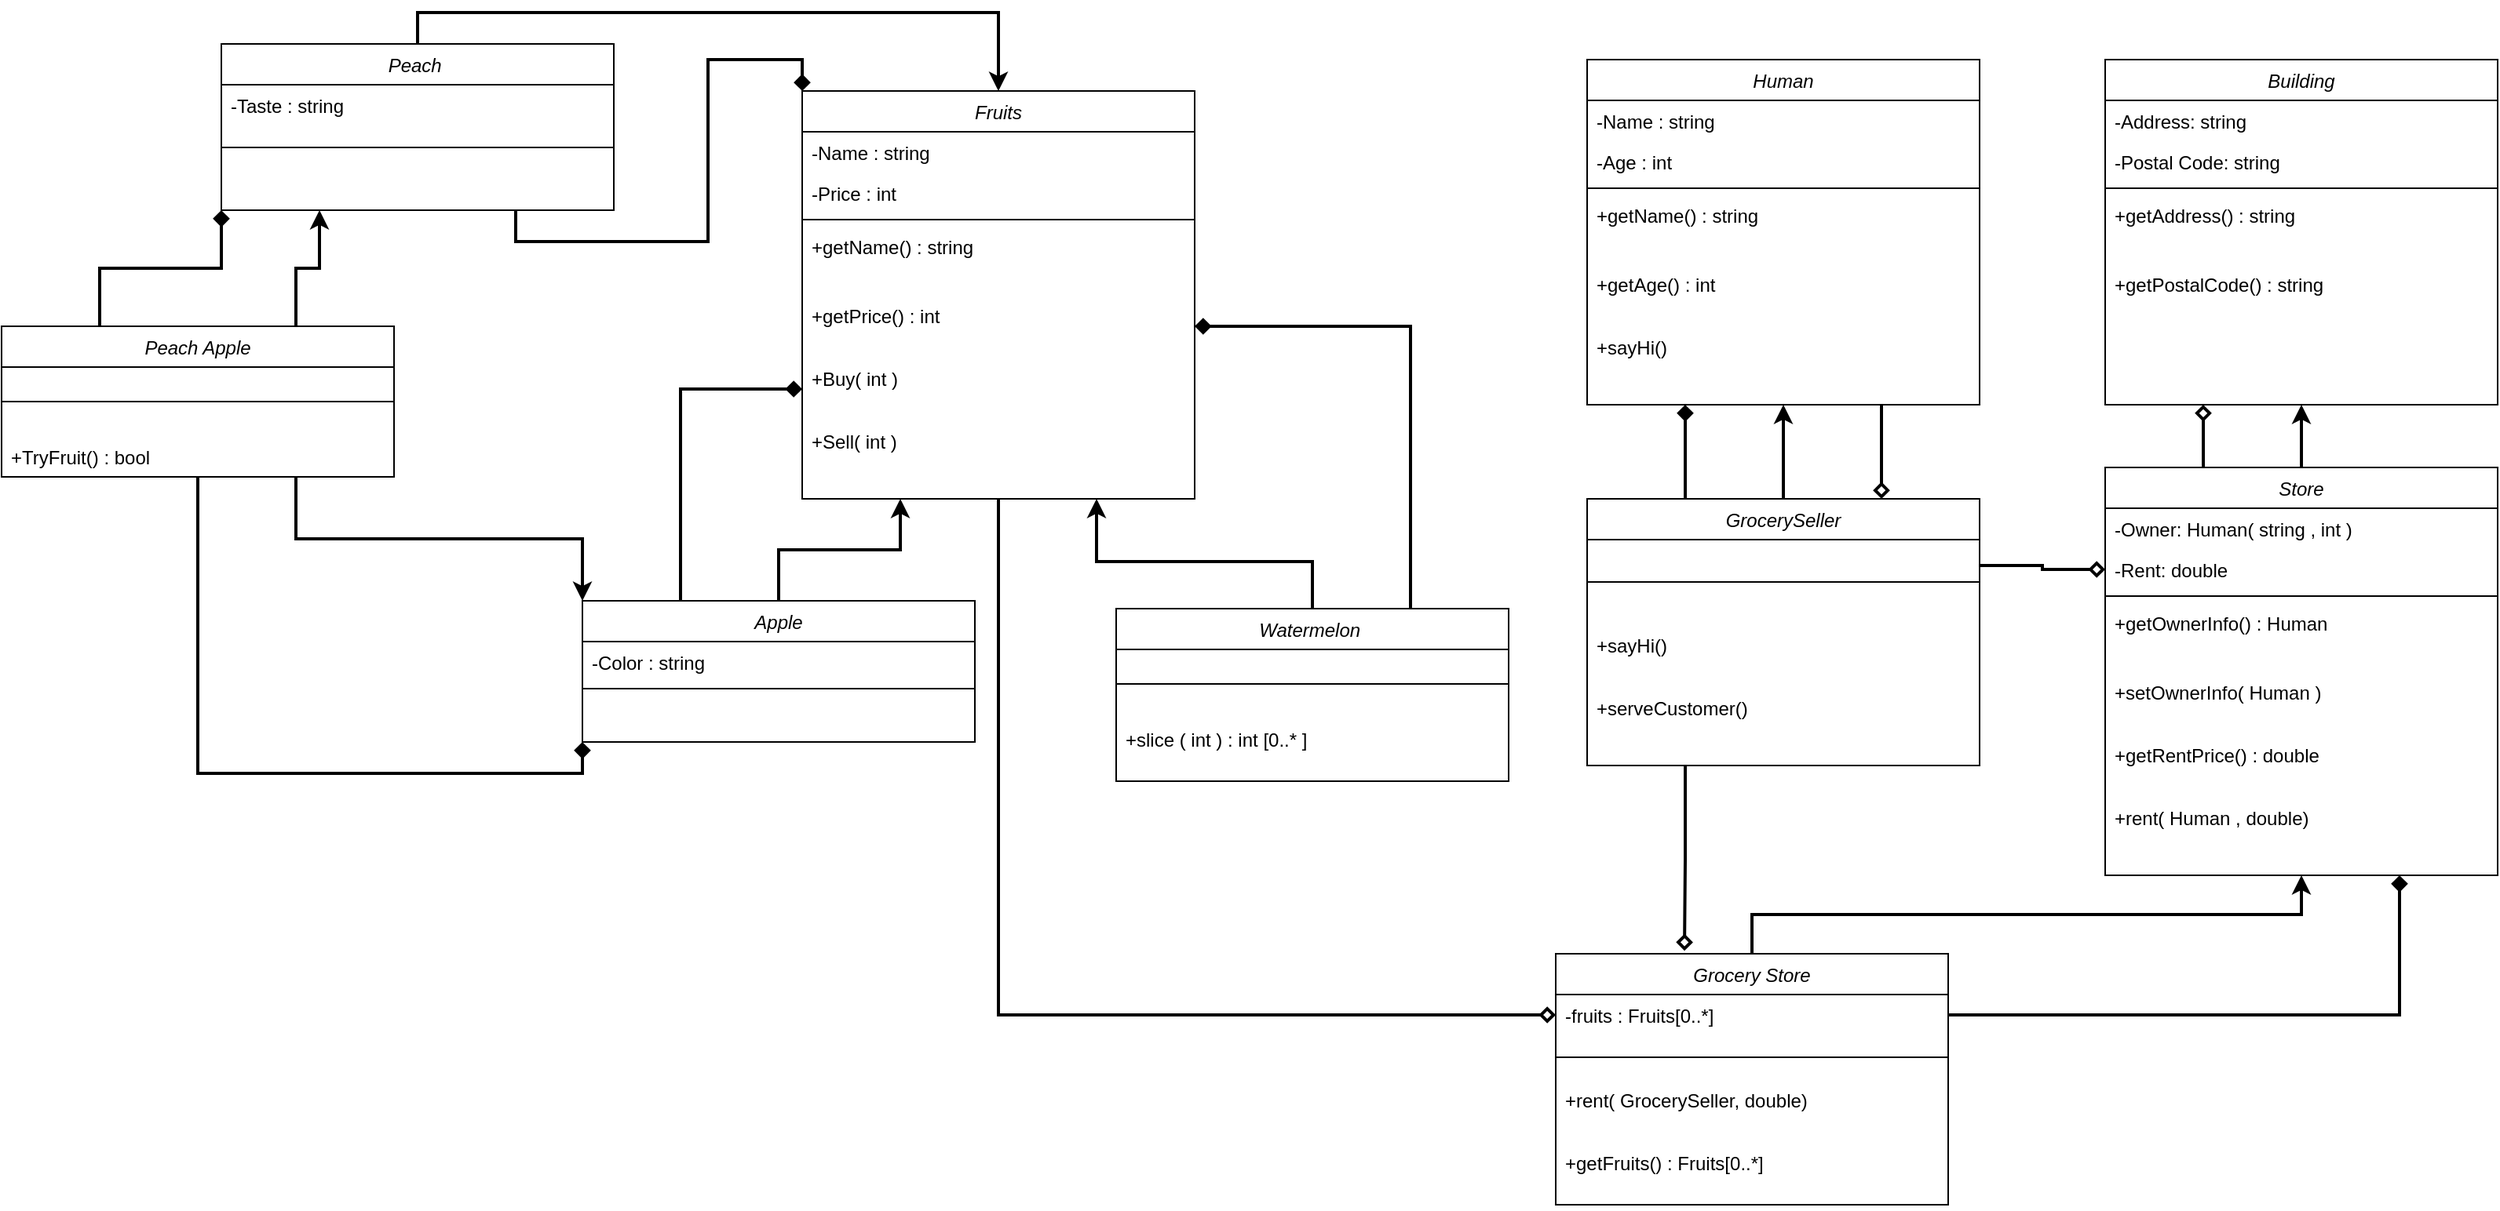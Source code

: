 <mxfile version="23.1.5" type="device">
  <diagram id="C5RBs43oDa-KdzZeNtuy" name="Page-1">
    <mxGraphModel dx="954" dy="599" grid="1" gridSize="10" guides="1" tooltips="1" connect="1" arrows="1" fold="1" page="1" pageScale="1" pageWidth="2339" pageHeight="3300" math="0" shadow="0">
      <root>
        <mxCell id="WIyWlLk6GJQsqaUBKTNV-0" />
        <mxCell id="WIyWlLk6GJQsqaUBKTNV-1" parent="WIyWlLk6GJQsqaUBKTNV-0" />
        <mxCell id="sz4eHhRoSz1ulq9hE-wR-15" style="edgeStyle=orthogonalEdgeStyle;rounded=0;orthogonalLoop=1;jettySize=auto;html=1;exitX=0.5;exitY=1;exitDx=0;exitDy=0;entryX=0;entryY=0.5;entryDx=0;entryDy=0;endArrow=diamond;endFill=0;strokeWidth=2;" parent="WIyWlLk6GJQsqaUBKTNV-1" source="zkfFHV4jXpPFQw0GAbJ--0" target="WZvWxVEE00VcEo7S5XYT-34" edge="1">
          <mxGeometry relative="1" as="geometry" />
        </mxCell>
        <mxCell id="zkfFHV4jXpPFQw0GAbJ--0" value="Fruits" style="swimlane;fontStyle=2;align=center;verticalAlign=top;childLayout=stackLayout;horizontal=1;startSize=26;horizontalStack=0;resizeParent=1;resizeLast=0;collapsible=1;marginBottom=0;rounded=0;shadow=0;strokeWidth=1;" parent="WIyWlLk6GJQsqaUBKTNV-1" vertex="1">
          <mxGeometry x="700" y="300" width="250" height="260" as="geometry">
            <mxRectangle x="230" y="140" width="160" height="26" as="alternateBounds" />
          </mxGeometry>
        </mxCell>
        <mxCell id="zkfFHV4jXpPFQw0GAbJ--1" value="-Name : string" style="text;align=left;verticalAlign=top;spacingLeft=4;spacingRight=4;overflow=hidden;rotatable=0;points=[[0,0.5],[1,0.5]];portConstraint=eastwest;" parent="zkfFHV4jXpPFQw0GAbJ--0" vertex="1">
          <mxGeometry y="26" width="250" height="26" as="geometry" />
        </mxCell>
        <mxCell id="zkfFHV4jXpPFQw0GAbJ--2" value="-Price : int" style="text;align=left;verticalAlign=top;spacingLeft=4;spacingRight=4;overflow=hidden;rotatable=0;points=[[0,0.5],[1,0.5]];portConstraint=eastwest;rounded=0;shadow=0;html=0;" parent="zkfFHV4jXpPFQw0GAbJ--0" vertex="1">
          <mxGeometry y="52" width="250" height="26" as="geometry" />
        </mxCell>
        <mxCell id="zkfFHV4jXpPFQw0GAbJ--4" value="" style="line;html=1;strokeWidth=1;align=left;verticalAlign=middle;spacingTop=-1;spacingLeft=3;spacingRight=3;rotatable=0;labelPosition=right;points=[];portConstraint=eastwest;" parent="zkfFHV4jXpPFQw0GAbJ--0" vertex="1">
          <mxGeometry y="78" width="250" height="8" as="geometry" />
        </mxCell>
        <mxCell id="zkfFHV4jXpPFQw0GAbJ--5" value="+getName() : string&#xa;" style="text;align=left;verticalAlign=top;spacingLeft=4;spacingRight=4;overflow=hidden;rotatable=0;points=[[0,0.5],[1,0.5]];portConstraint=eastwest;shadow=0;" parent="zkfFHV4jXpPFQw0GAbJ--0" vertex="1">
          <mxGeometry y="86" width="250" height="44" as="geometry" />
        </mxCell>
        <mxCell id="sJEs1xgXZ55JuCveDCq6-0" value="+getPrice() : int " style="text;align=left;verticalAlign=top;spacingLeft=4;spacingRight=4;overflow=hidden;rotatable=0;points=[[0,0.5],[1,0.5]];portConstraint=eastwest;shadow=0;" parent="zkfFHV4jXpPFQw0GAbJ--0" vertex="1">
          <mxGeometry y="130" width="250" height="40" as="geometry" />
        </mxCell>
        <mxCell id="sJEs1xgXZ55JuCveDCq6-1" value="+Buy( int )" style="text;align=left;verticalAlign=top;spacingLeft=4;spacingRight=4;overflow=hidden;rotatable=0;points=[[0,0.5],[1,0.5]];portConstraint=eastwest;shadow=0;" parent="zkfFHV4jXpPFQw0GAbJ--0" vertex="1">
          <mxGeometry y="170" width="250" height="40" as="geometry" />
        </mxCell>
        <mxCell id="sJEs1xgXZ55JuCveDCq6-2" value="+Sell( int )" style="text;align=left;verticalAlign=top;spacingLeft=4;spacingRight=4;overflow=hidden;rotatable=0;points=[[0,0.5],[1,0.5]];portConstraint=eastwest;shadow=0;" parent="zkfFHV4jXpPFQw0GAbJ--0" vertex="1">
          <mxGeometry y="210" width="250" height="40" as="geometry" />
        </mxCell>
        <mxCell id="sJEs1xgXZ55JuCveDCq6-25" style="edgeStyle=orthogonalEdgeStyle;rounded=0;orthogonalLoop=1;jettySize=auto;html=1;exitX=0.5;exitY=0;exitDx=0;exitDy=0;entryX=0.25;entryY=1;entryDx=0;entryDy=0;strokeWidth=2;" parent="WIyWlLk6GJQsqaUBKTNV-1" source="sJEs1xgXZ55JuCveDCq6-13" target="zkfFHV4jXpPFQw0GAbJ--0" edge="1">
          <mxGeometry relative="1" as="geometry" />
        </mxCell>
        <mxCell id="sz4eHhRoSz1ulq9hE-wR-9" style="edgeStyle=orthogonalEdgeStyle;rounded=0;orthogonalLoop=1;jettySize=auto;html=1;exitX=0.25;exitY=0;exitDx=0;exitDy=0;entryX=0;entryY=0.5;entryDx=0;entryDy=0;endArrow=diamond;endFill=1;strokeWidth=2;" parent="WIyWlLk6GJQsqaUBKTNV-1" source="sJEs1xgXZ55JuCveDCq6-13" target="sJEs1xgXZ55JuCveDCq6-1" edge="1">
          <mxGeometry relative="1" as="geometry" />
        </mxCell>
        <mxCell id="sJEs1xgXZ55JuCveDCq6-13" value="Apple" style="swimlane;fontStyle=2;align=center;verticalAlign=top;childLayout=stackLayout;horizontal=1;startSize=26;horizontalStack=0;resizeParent=1;resizeLast=0;collapsible=1;marginBottom=0;rounded=0;shadow=0;strokeWidth=1;" parent="WIyWlLk6GJQsqaUBKTNV-1" vertex="1">
          <mxGeometry x="560" y="625" width="250" height="90" as="geometry">
            <mxRectangle x="230" y="140" width="160" height="26" as="alternateBounds" />
          </mxGeometry>
        </mxCell>
        <mxCell id="sJEs1xgXZ55JuCveDCq6-14" value="-Color : string" style="text;align=left;verticalAlign=top;spacingLeft=4;spacingRight=4;overflow=hidden;rotatable=0;points=[[0,0.5],[1,0.5]];portConstraint=eastwest;" parent="sJEs1xgXZ55JuCveDCq6-13" vertex="1">
          <mxGeometry y="26" width="250" height="26" as="geometry" />
        </mxCell>
        <mxCell id="sJEs1xgXZ55JuCveDCq6-16" value="" style="line;html=1;strokeWidth=1;align=left;verticalAlign=middle;spacingTop=-1;spacingLeft=3;spacingRight=3;rotatable=0;labelPosition=right;points=[];portConstraint=eastwest;" parent="sJEs1xgXZ55JuCveDCq6-13" vertex="1">
          <mxGeometry y="52" width="250" height="8" as="geometry" />
        </mxCell>
        <mxCell id="sJEs1xgXZ55JuCveDCq6-24" style="edgeStyle=orthogonalEdgeStyle;rounded=0;orthogonalLoop=1;jettySize=auto;html=1;exitX=0.5;exitY=0;exitDx=0;exitDy=0;entryX=0.75;entryY=1;entryDx=0;entryDy=0;strokeWidth=2;" parent="WIyWlLk6GJQsqaUBKTNV-1" source="sJEs1xgXZ55JuCveDCq6-21" target="zkfFHV4jXpPFQw0GAbJ--0" edge="1">
          <mxGeometry relative="1" as="geometry">
            <mxPoint x="1000" y="560" as="targetPoint" />
            <Array as="points">
              <mxPoint x="1025" y="600" />
              <mxPoint x="888" y="600" />
            </Array>
          </mxGeometry>
        </mxCell>
        <mxCell id="sz4eHhRoSz1ulq9hE-wR-8" style="edgeStyle=orthogonalEdgeStyle;rounded=0;orthogonalLoop=1;jettySize=auto;html=1;exitX=0.75;exitY=0;exitDx=0;exitDy=0;entryX=1;entryY=0.5;entryDx=0;entryDy=0;endArrow=diamond;endFill=1;strokeWidth=2;" parent="WIyWlLk6GJQsqaUBKTNV-1" source="sJEs1xgXZ55JuCveDCq6-21" target="sJEs1xgXZ55JuCveDCq6-0" edge="1">
          <mxGeometry relative="1" as="geometry" />
        </mxCell>
        <mxCell id="sJEs1xgXZ55JuCveDCq6-21" value="Watermelon " style="swimlane;fontStyle=2;align=center;verticalAlign=top;childLayout=stackLayout;horizontal=1;startSize=26;horizontalStack=0;resizeParent=1;resizeLast=0;collapsible=1;marginBottom=0;rounded=0;shadow=0;strokeWidth=1;" parent="WIyWlLk6GJQsqaUBKTNV-1" vertex="1">
          <mxGeometry x="900" y="630" width="250" height="110" as="geometry">
            <mxRectangle x="230" y="140" width="160" height="26" as="alternateBounds" />
          </mxGeometry>
        </mxCell>
        <mxCell id="sJEs1xgXZ55JuCveDCq6-23" value="" style="line;html=1;strokeWidth=1;align=left;verticalAlign=middle;spacingTop=-1;spacingLeft=3;spacingRight=3;rotatable=0;labelPosition=right;points=[];portConstraint=eastwest;" parent="sJEs1xgXZ55JuCveDCq6-21" vertex="1">
          <mxGeometry y="26" width="250" height="44" as="geometry" />
        </mxCell>
        <mxCell id="sJEs1xgXZ55JuCveDCq6-27" value="+slice ( int ) : int [0..* ]&#xa;" style="text;align=left;verticalAlign=top;spacingLeft=4;spacingRight=4;overflow=hidden;rotatable=0;points=[[0,0.5],[1,0.5]];portConstraint=eastwest;shadow=0;" parent="sJEs1xgXZ55JuCveDCq6-21" vertex="1">
          <mxGeometry y="70" width="250" height="30" as="geometry" />
        </mxCell>
        <mxCell id="sz4eHhRoSz1ulq9hE-wR-10" style="edgeStyle=orthogonalEdgeStyle;rounded=0;orthogonalLoop=1;jettySize=auto;html=1;exitX=0.75;exitY=1;exitDx=0;exitDy=0;entryX=0.75;entryY=0;entryDx=0;entryDy=0;endArrow=diamond;endFill=0;strokeWidth=2;" parent="WIyWlLk6GJQsqaUBKTNV-1" source="WZvWxVEE00VcEo7S5XYT-0" target="WZvWxVEE00VcEo7S5XYT-8" edge="1">
          <mxGeometry relative="1" as="geometry" />
        </mxCell>
        <mxCell id="WZvWxVEE00VcEo7S5XYT-0" value="Human" style="swimlane;fontStyle=2;align=center;verticalAlign=top;childLayout=stackLayout;horizontal=1;startSize=26;horizontalStack=0;resizeParent=1;resizeLast=0;collapsible=1;marginBottom=0;rounded=0;shadow=0;strokeWidth=1;" parent="WIyWlLk6GJQsqaUBKTNV-1" vertex="1">
          <mxGeometry x="1200" y="280" width="250" height="220" as="geometry">
            <mxRectangle x="230" y="140" width="160" height="26" as="alternateBounds" />
          </mxGeometry>
        </mxCell>
        <mxCell id="WZvWxVEE00VcEo7S5XYT-1" value="-Name : string" style="text;align=left;verticalAlign=top;spacingLeft=4;spacingRight=4;overflow=hidden;rotatable=0;points=[[0,0.5],[1,0.5]];portConstraint=eastwest;" parent="WZvWxVEE00VcEo7S5XYT-0" vertex="1">
          <mxGeometry y="26" width="250" height="26" as="geometry" />
        </mxCell>
        <mxCell id="WZvWxVEE00VcEo7S5XYT-2" value="-Age : int" style="text;align=left;verticalAlign=top;spacingLeft=4;spacingRight=4;overflow=hidden;rotatable=0;points=[[0,0.5],[1,0.5]];portConstraint=eastwest;rounded=0;shadow=0;html=0;" parent="WZvWxVEE00VcEo7S5XYT-0" vertex="1">
          <mxGeometry y="52" width="250" height="26" as="geometry" />
        </mxCell>
        <mxCell id="WZvWxVEE00VcEo7S5XYT-3" value="" style="line;html=1;strokeWidth=1;align=left;verticalAlign=middle;spacingTop=-1;spacingLeft=3;spacingRight=3;rotatable=0;labelPosition=right;points=[];portConstraint=eastwest;" parent="WZvWxVEE00VcEo7S5XYT-0" vertex="1">
          <mxGeometry y="78" width="250" height="8" as="geometry" />
        </mxCell>
        <mxCell id="WZvWxVEE00VcEo7S5XYT-4" value="+getName() : string&#xa;" style="text;align=left;verticalAlign=top;spacingLeft=4;spacingRight=4;overflow=hidden;rotatable=0;points=[[0,0.5],[1,0.5]];portConstraint=eastwest;shadow=0;" parent="WZvWxVEE00VcEo7S5XYT-0" vertex="1">
          <mxGeometry y="86" width="250" height="44" as="geometry" />
        </mxCell>
        <mxCell id="WZvWxVEE00VcEo7S5XYT-5" value="+getAge() : int " style="text;align=left;verticalAlign=top;spacingLeft=4;spacingRight=4;overflow=hidden;rotatable=0;points=[[0,0.5],[1,0.5]];portConstraint=eastwest;shadow=0;" parent="WZvWxVEE00VcEo7S5XYT-0" vertex="1">
          <mxGeometry y="130" width="250" height="40" as="geometry" />
        </mxCell>
        <mxCell id="WZvWxVEE00VcEo7S5XYT-17" value="+sayHi() " style="text;align=left;verticalAlign=top;spacingLeft=4;spacingRight=4;overflow=hidden;rotatable=0;points=[[0,0.5],[1,0.5]];portConstraint=eastwest;shadow=0;" parent="WZvWxVEE00VcEo7S5XYT-0" vertex="1">
          <mxGeometry y="170" width="250" height="40" as="geometry" />
        </mxCell>
        <mxCell id="WZvWxVEE00VcEo7S5XYT-16" style="edgeStyle=orthogonalEdgeStyle;rounded=0;orthogonalLoop=1;jettySize=auto;html=1;exitX=0.5;exitY=0;exitDx=0;exitDy=0;entryX=0.5;entryY=1;entryDx=0;entryDy=0;strokeWidth=2;" parent="WIyWlLk6GJQsqaUBKTNV-1" source="WZvWxVEE00VcEo7S5XYT-8" target="WZvWxVEE00VcEo7S5XYT-0" edge="1">
          <mxGeometry relative="1" as="geometry" />
        </mxCell>
        <mxCell id="sz4eHhRoSz1ulq9hE-wR-7" style="edgeStyle=orthogonalEdgeStyle;rounded=0;orthogonalLoop=1;jettySize=auto;html=1;exitX=0.25;exitY=0;exitDx=0;exitDy=0;entryX=0.25;entryY=1;entryDx=0;entryDy=0;endArrow=diamond;endFill=1;strokeWidth=2;" parent="WIyWlLk6GJQsqaUBKTNV-1" source="WZvWxVEE00VcEo7S5XYT-8" target="WZvWxVEE00VcEo7S5XYT-0" edge="1">
          <mxGeometry relative="1" as="geometry" />
        </mxCell>
        <mxCell id="sz4eHhRoSz1ulq9hE-wR-11" style="edgeStyle=orthogonalEdgeStyle;rounded=0;orthogonalLoop=1;jettySize=auto;html=1;exitX=1;exitY=0.25;exitDx=0;exitDy=0;entryX=0;entryY=0.5;entryDx=0;entryDy=0;endArrow=diamond;endFill=0;strokeWidth=2;" parent="WIyWlLk6GJQsqaUBKTNV-1" source="WZvWxVEE00VcEo7S5XYT-8" target="WZvWxVEE00VcEo7S5XYT-27" edge="1">
          <mxGeometry relative="1" as="geometry" />
        </mxCell>
        <mxCell id="WZvWxVEE00VcEo7S5XYT-8" value="GrocerySeller" style="swimlane;fontStyle=2;align=center;verticalAlign=top;childLayout=stackLayout;horizontal=1;startSize=26;horizontalStack=0;resizeParent=1;resizeLast=0;collapsible=1;marginBottom=0;rounded=0;shadow=0;strokeWidth=1;" parent="WIyWlLk6GJQsqaUBKTNV-1" vertex="1">
          <mxGeometry x="1200" y="560" width="250" height="170" as="geometry">
            <mxRectangle x="230" y="140" width="160" height="26" as="alternateBounds" />
          </mxGeometry>
        </mxCell>
        <mxCell id="WZvWxVEE00VcEo7S5XYT-11" value="" style="line;html=1;strokeWidth=1;align=left;verticalAlign=middle;spacingTop=-1;spacingLeft=3;spacingRight=3;rotatable=0;labelPosition=right;points=[];portConstraint=eastwest;" parent="WZvWxVEE00VcEo7S5XYT-8" vertex="1">
          <mxGeometry y="26" width="250" height="54" as="geometry" />
        </mxCell>
        <mxCell id="WZvWxVEE00VcEo7S5XYT-44" value="+sayHi() " style="text;align=left;verticalAlign=top;spacingLeft=4;spacingRight=4;overflow=hidden;rotatable=0;points=[[0,0.5],[1,0.5]];portConstraint=eastwest;shadow=0;" parent="WZvWxVEE00VcEo7S5XYT-8" vertex="1">
          <mxGeometry y="80" width="250" height="40" as="geometry" />
        </mxCell>
        <mxCell id="WZvWxVEE00VcEo7S5XYT-13" value="+serveCustomer() " style="text;align=left;verticalAlign=top;spacingLeft=4;spacingRight=4;overflow=hidden;rotatable=0;points=[[0,0.5],[1,0.5]];portConstraint=eastwest;shadow=0;" parent="WZvWxVEE00VcEo7S5XYT-8" vertex="1">
          <mxGeometry y="120" width="250" height="40" as="geometry" />
        </mxCell>
        <mxCell id="WZvWxVEE00VcEo7S5XYT-18" value="Building" style="swimlane;fontStyle=2;align=center;verticalAlign=top;childLayout=stackLayout;horizontal=1;startSize=26;horizontalStack=0;resizeParent=1;resizeLast=0;collapsible=1;marginBottom=0;rounded=0;shadow=0;strokeWidth=1;" parent="WIyWlLk6GJQsqaUBKTNV-1" vertex="1">
          <mxGeometry x="1530" y="280" width="250" height="220" as="geometry">
            <mxRectangle x="230" y="140" width="160" height="26" as="alternateBounds" />
          </mxGeometry>
        </mxCell>
        <mxCell id="WZvWxVEE00VcEo7S5XYT-19" value="-Address: string" style="text;align=left;verticalAlign=top;spacingLeft=4;spacingRight=4;overflow=hidden;rotatable=0;points=[[0,0.5],[1,0.5]];portConstraint=eastwest;" parent="WZvWxVEE00VcEo7S5XYT-18" vertex="1">
          <mxGeometry y="26" width="250" height="26" as="geometry" />
        </mxCell>
        <mxCell id="WZvWxVEE00VcEo7S5XYT-20" value="-Postal Code: string" style="text;align=left;verticalAlign=top;spacingLeft=4;spacingRight=4;overflow=hidden;rotatable=0;points=[[0,0.5],[1,0.5]];portConstraint=eastwest;rounded=0;shadow=0;html=0;" parent="WZvWxVEE00VcEo7S5XYT-18" vertex="1">
          <mxGeometry y="52" width="250" height="26" as="geometry" />
        </mxCell>
        <mxCell id="WZvWxVEE00VcEo7S5XYT-21" value="" style="line;html=1;strokeWidth=1;align=left;verticalAlign=middle;spacingTop=-1;spacingLeft=3;spacingRight=3;rotatable=0;labelPosition=right;points=[];portConstraint=eastwest;" parent="WZvWxVEE00VcEo7S5XYT-18" vertex="1">
          <mxGeometry y="78" width="250" height="8" as="geometry" />
        </mxCell>
        <mxCell id="WZvWxVEE00VcEo7S5XYT-22" value="+getAddress() : string&#xa;" style="text;align=left;verticalAlign=top;spacingLeft=4;spacingRight=4;overflow=hidden;rotatable=0;points=[[0,0.5],[1,0.5]];portConstraint=eastwest;shadow=0;" parent="WZvWxVEE00VcEo7S5XYT-18" vertex="1">
          <mxGeometry y="86" width="250" height="44" as="geometry" />
        </mxCell>
        <mxCell id="WZvWxVEE00VcEo7S5XYT-23" value="+getPostalCode() : string" style="text;align=left;verticalAlign=top;spacingLeft=4;spacingRight=4;overflow=hidden;rotatable=0;points=[[0,0.5],[1,0.5]];portConstraint=eastwest;shadow=0;" parent="WZvWxVEE00VcEo7S5XYT-18" vertex="1">
          <mxGeometry y="130" width="250" height="40" as="geometry" />
        </mxCell>
        <mxCell id="WZvWxVEE00VcEo7S5XYT-32" style="edgeStyle=orthogonalEdgeStyle;rounded=0;orthogonalLoop=1;jettySize=auto;html=1;exitX=0.5;exitY=0;exitDx=0;exitDy=0;entryX=0.5;entryY=1;entryDx=0;entryDy=0;strokeWidth=2;" parent="WIyWlLk6GJQsqaUBKTNV-1" source="WZvWxVEE00VcEo7S5XYT-25" target="WZvWxVEE00VcEo7S5XYT-18" edge="1">
          <mxGeometry relative="1" as="geometry" />
        </mxCell>
        <mxCell id="sz4eHhRoSz1ulq9hE-wR-0" style="edgeStyle=orthogonalEdgeStyle;rounded=0;orthogonalLoop=1;jettySize=auto;html=1;exitX=0.25;exitY=0;exitDx=0;exitDy=0;entryX=0.25;entryY=1;entryDx=0;entryDy=0;endArrow=diamond;endFill=0;strokeWidth=2;" parent="WIyWlLk6GJQsqaUBKTNV-1" source="WZvWxVEE00VcEo7S5XYT-25" target="WZvWxVEE00VcEo7S5XYT-18" edge="1">
          <mxGeometry relative="1" as="geometry" />
        </mxCell>
        <mxCell id="WZvWxVEE00VcEo7S5XYT-25" value="Store" style="swimlane;fontStyle=2;align=center;verticalAlign=top;childLayout=stackLayout;horizontal=1;startSize=26;horizontalStack=0;resizeParent=1;resizeLast=0;collapsible=1;marginBottom=0;rounded=0;shadow=0;strokeWidth=1;" parent="WIyWlLk6GJQsqaUBKTNV-1" vertex="1">
          <mxGeometry x="1530" y="540" width="250" height="260" as="geometry">
            <mxRectangle x="230" y="140" width="160" height="26" as="alternateBounds" />
          </mxGeometry>
        </mxCell>
        <mxCell id="WZvWxVEE00VcEo7S5XYT-26" value="-Owner: Human( string , int )" style="text;align=left;verticalAlign=top;spacingLeft=4;spacingRight=4;overflow=hidden;rotatable=0;points=[[0,0.5],[1,0.5]];portConstraint=eastwest;" parent="WZvWxVEE00VcEo7S5XYT-25" vertex="1">
          <mxGeometry y="26" width="250" height="26" as="geometry" />
        </mxCell>
        <mxCell id="WZvWxVEE00VcEo7S5XYT-27" value="-Rent: double" style="text;align=left;verticalAlign=top;spacingLeft=4;spacingRight=4;overflow=hidden;rotatable=0;points=[[0,0.5],[1,0.5]];portConstraint=eastwest;rounded=0;shadow=0;html=0;" parent="WZvWxVEE00VcEo7S5XYT-25" vertex="1">
          <mxGeometry y="52" width="250" height="26" as="geometry" />
        </mxCell>
        <mxCell id="WZvWxVEE00VcEo7S5XYT-28" value="" style="line;html=1;strokeWidth=1;align=left;verticalAlign=middle;spacingTop=-1;spacingLeft=3;spacingRight=3;rotatable=0;labelPosition=right;points=[];portConstraint=eastwest;" parent="WZvWxVEE00VcEo7S5XYT-25" vertex="1">
          <mxGeometry y="78" width="250" height="8" as="geometry" />
        </mxCell>
        <mxCell id="WZvWxVEE00VcEo7S5XYT-29" value="+getOwnerInfo() : Human&#xa;" style="text;align=left;verticalAlign=top;spacingLeft=4;spacingRight=4;overflow=hidden;rotatable=0;points=[[0,0.5],[1,0.5]];portConstraint=eastwest;shadow=0;" parent="WZvWxVEE00VcEo7S5XYT-25" vertex="1">
          <mxGeometry y="86" width="250" height="44" as="geometry" />
        </mxCell>
        <mxCell id="WZvWxVEE00VcEo7S5XYT-41" value="+setOwnerInfo( Human )" style="text;align=left;verticalAlign=top;spacingLeft=4;spacingRight=4;overflow=hidden;rotatable=0;points=[[0,0.5],[1,0.5]];portConstraint=eastwest;shadow=0;" parent="WZvWxVEE00VcEo7S5XYT-25" vertex="1">
          <mxGeometry y="130" width="250" height="40" as="geometry" />
        </mxCell>
        <mxCell id="WZvWxVEE00VcEo7S5XYT-30" value="+getRentPrice() : double" style="text;align=left;verticalAlign=top;spacingLeft=4;spacingRight=4;overflow=hidden;rotatable=0;points=[[0,0.5],[1,0.5]];portConstraint=eastwest;shadow=0;" parent="WZvWxVEE00VcEo7S5XYT-25" vertex="1">
          <mxGeometry y="170" width="250" height="40" as="geometry" />
        </mxCell>
        <mxCell id="WZvWxVEE00VcEo7S5XYT-42" value="+rent( Human , double)" style="text;align=left;verticalAlign=top;spacingLeft=4;spacingRight=4;overflow=hidden;rotatable=0;points=[[0,0.5],[1,0.5]];portConstraint=eastwest;shadow=0;" parent="WZvWxVEE00VcEo7S5XYT-25" vertex="1">
          <mxGeometry y="210" width="250" height="40" as="geometry" />
        </mxCell>
        <mxCell id="WZvWxVEE00VcEo7S5XYT-40" style="edgeStyle=orthogonalEdgeStyle;rounded=0;orthogonalLoop=1;jettySize=auto;html=1;exitX=0.5;exitY=0;exitDx=0;exitDy=0;entryX=0.5;entryY=1;entryDx=0;entryDy=0;strokeWidth=2;" parent="WIyWlLk6GJQsqaUBKTNV-1" source="WZvWxVEE00VcEo7S5XYT-33" target="WZvWxVEE00VcEo7S5XYT-25" edge="1">
          <mxGeometry relative="1" as="geometry" />
        </mxCell>
        <mxCell id="WZvWxVEE00VcEo7S5XYT-33" value="Grocery Store" style="swimlane;fontStyle=2;align=center;verticalAlign=top;childLayout=stackLayout;horizontal=1;startSize=26;horizontalStack=0;resizeParent=1;resizeLast=0;collapsible=1;marginBottom=0;rounded=0;shadow=0;strokeWidth=1;" parent="WIyWlLk6GJQsqaUBKTNV-1" vertex="1">
          <mxGeometry x="1180" y="850" width="250" height="160" as="geometry">
            <mxRectangle x="230" y="140" width="160" height="26" as="alternateBounds" />
          </mxGeometry>
        </mxCell>
        <mxCell id="WZvWxVEE00VcEo7S5XYT-34" value="-fruits : Fruits[0..*]" style="text;align=left;verticalAlign=top;spacingLeft=4;spacingRight=4;overflow=hidden;rotatable=0;points=[[0,0.5],[1,0.5]];portConstraint=eastwest;" parent="WZvWxVEE00VcEo7S5XYT-33" vertex="1">
          <mxGeometry y="26" width="250" height="26" as="geometry" />
        </mxCell>
        <mxCell id="WZvWxVEE00VcEo7S5XYT-36" value="" style="line;html=1;strokeWidth=1;align=left;verticalAlign=middle;spacingTop=-1;spacingLeft=3;spacingRight=3;rotatable=0;labelPosition=right;points=[];portConstraint=eastwest;" parent="WZvWxVEE00VcEo7S5XYT-33" vertex="1">
          <mxGeometry y="52" width="250" height="28" as="geometry" />
        </mxCell>
        <mxCell id="WZvWxVEE00VcEo7S5XYT-45" value="+rent( GrocerySeller, double)" style="text;align=left;verticalAlign=top;spacingLeft=4;spacingRight=4;overflow=hidden;rotatable=0;points=[[0,0.5],[1,0.5]];portConstraint=eastwest;shadow=0;" parent="WZvWxVEE00VcEo7S5XYT-33" vertex="1">
          <mxGeometry y="80" width="250" height="40" as="geometry" />
        </mxCell>
        <mxCell id="WZvWxVEE00VcEo7S5XYT-46" value="+getFruits() : Fruits[0..*]" style="text;align=left;verticalAlign=top;spacingLeft=4;spacingRight=4;overflow=hidden;rotatable=0;points=[[0,0.5],[1,0.5]];portConstraint=eastwest;shadow=0;" parent="WZvWxVEE00VcEo7S5XYT-33" vertex="1">
          <mxGeometry y="120" width="250" height="40" as="geometry" />
        </mxCell>
        <mxCell id="sz4eHhRoSz1ulq9hE-wR-4" style="edgeStyle=orthogonalEdgeStyle;rounded=0;orthogonalLoop=1;jettySize=auto;html=1;exitX=1;exitY=0.5;exitDx=0;exitDy=0;entryX=0.75;entryY=1;entryDx=0;entryDy=0;endArrow=diamond;endFill=1;strokeWidth=2;" parent="WIyWlLk6GJQsqaUBKTNV-1" source="WZvWxVEE00VcEo7S5XYT-34" target="WZvWxVEE00VcEo7S5XYT-25" edge="1">
          <mxGeometry relative="1" as="geometry" />
        </mxCell>
        <mxCell id="sz4eHhRoSz1ulq9hE-wR-13" style="edgeStyle=orthogonalEdgeStyle;rounded=0;orthogonalLoop=1;jettySize=auto;html=1;exitX=0.25;exitY=1;exitDx=0;exitDy=0;entryX=0.328;entryY=-0.012;entryDx=0;entryDy=0;entryPerimeter=0;endArrow=diamond;endFill=0;strokeWidth=2;" parent="WIyWlLk6GJQsqaUBKTNV-1" source="WZvWxVEE00VcEo7S5XYT-8" target="WZvWxVEE00VcEo7S5XYT-33" edge="1">
          <mxGeometry relative="1" as="geometry" />
        </mxCell>
        <mxCell id="FqIS_L-1zujCtC7Puglo-4" style="edgeStyle=orthogonalEdgeStyle;rounded=0;orthogonalLoop=1;jettySize=auto;html=1;exitX=0.5;exitY=0;exitDx=0;exitDy=0;entryX=0.5;entryY=0;entryDx=0;entryDy=0;strokeWidth=2;" parent="WIyWlLk6GJQsqaUBKTNV-1" source="FqIS_L-1zujCtC7Puglo-0" target="zkfFHV4jXpPFQw0GAbJ--0" edge="1">
          <mxGeometry relative="1" as="geometry">
            <mxPoint x="840" y="780" as="targetPoint" />
          </mxGeometry>
        </mxCell>
        <mxCell id="FqIS_L-1zujCtC7Puglo-5" style="edgeStyle=orthogonalEdgeStyle;rounded=0;orthogonalLoop=1;jettySize=auto;html=1;exitX=0.75;exitY=1;exitDx=0;exitDy=0;entryX=0;entryY=0;entryDx=0;entryDy=0;endArrow=diamond;endFill=1;strokeWidth=2;" parent="WIyWlLk6GJQsqaUBKTNV-1" source="FqIS_L-1zujCtC7Puglo-0" target="zkfFHV4jXpPFQw0GAbJ--0" edge="1">
          <mxGeometry relative="1" as="geometry" />
        </mxCell>
        <mxCell id="FqIS_L-1zujCtC7Puglo-0" value="Peach " style="swimlane;fontStyle=2;align=center;verticalAlign=top;childLayout=stackLayout;horizontal=1;startSize=26;horizontalStack=0;resizeParent=1;resizeLast=0;collapsible=1;marginBottom=0;rounded=0;shadow=0;strokeWidth=1;" parent="WIyWlLk6GJQsqaUBKTNV-1" vertex="1">
          <mxGeometry x="330" y="270" width="250" height="106" as="geometry">
            <mxRectangle x="230" y="140" width="160" height="26" as="alternateBounds" />
          </mxGeometry>
        </mxCell>
        <mxCell id="swpOzomWxkXM4cmKtA-z-14" value="-Taste : string" style="text;align=left;verticalAlign=top;spacingLeft=4;spacingRight=4;overflow=hidden;rotatable=0;points=[[0,0.5],[1,0.5]];portConstraint=eastwest;" vertex="1" parent="FqIS_L-1zujCtC7Puglo-0">
          <mxGeometry y="26" width="250" height="26" as="geometry" />
        </mxCell>
        <mxCell id="FqIS_L-1zujCtC7Puglo-1" value="" style="line;html=1;strokeWidth=1;align=left;verticalAlign=middle;spacingTop=-1;spacingLeft=3;spacingRight=3;rotatable=0;labelPosition=right;points=[];portConstraint=eastwest;" parent="FqIS_L-1zujCtC7Puglo-0" vertex="1">
          <mxGeometry y="52" width="250" height="28" as="geometry" />
        </mxCell>
        <mxCell id="swpOzomWxkXM4cmKtA-z-9" style="edgeStyle=orthogonalEdgeStyle;rounded=0;orthogonalLoop=1;jettySize=auto;html=1;exitX=0.75;exitY=1;exitDx=0;exitDy=0;entryX=0;entryY=0;entryDx=0;entryDy=0;strokeWidth=2;" edge="1" parent="WIyWlLk6GJQsqaUBKTNV-1" source="swpOzomWxkXM4cmKtA-z-4" target="sJEs1xgXZ55JuCveDCq6-13">
          <mxGeometry relative="1" as="geometry" />
        </mxCell>
        <mxCell id="swpOzomWxkXM4cmKtA-z-10" style="edgeStyle=orthogonalEdgeStyle;rounded=0;orthogonalLoop=1;jettySize=auto;html=1;exitX=0.5;exitY=1;exitDx=0;exitDy=0;entryX=0;entryY=1;entryDx=0;entryDy=0;strokeWidth=2;endArrow=diamond;endFill=1;" edge="1" parent="WIyWlLk6GJQsqaUBKTNV-1" source="swpOzomWxkXM4cmKtA-z-4" target="sJEs1xgXZ55JuCveDCq6-13">
          <mxGeometry relative="1" as="geometry" />
        </mxCell>
        <mxCell id="swpOzomWxkXM4cmKtA-z-11" style="edgeStyle=orthogonalEdgeStyle;rounded=0;orthogonalLoop=1;jettySize=auto;html=1;exitX=0.75;exitY=0;exitDx=0;exitDy=0;entryX=0.25;entryY=1;entryDx=0;entryDy=0;strokeWidth=2;" edge="1" parent="WIyWlLk6GJQsqaUBKTNV-1" source="swpOzomWxkXM4cmKtA-z-4" target="FqIS_L-1zujCtC7Puglo-0">
          <mxGeometry relative="1" as="geometry" />
        </mxCell>
        <mxCell id="swpOzomWxkXM4cmKtA-z-12" style="edgeStyle=orthogonalEdgeStyle;rounded=0;orthogonalLoop=1;jettySize=auto;html=1;exitX=0.25;exitY=0;exitDx=0;exitDy=0;entryX=0;entryY=1;entryDx=0;entryDy=0;endArrow=diamond;endFill=1;strokeWidth=2;" edge="1" parent="WIyWlLk6GJQsqaUBKTNV-1" source="swpOzomWxkXM4cmKtA-z-4" target="FqIS_L-1zujCtC7Puglo-0">
          <mxGeometry relative="1" as="geometry" />
        </mxCell>
        <mxCell id="swpOzomWxkXM4cmKtA-z-4" value="Peach Apple" style="swimlane;fontStyle=2;align=center;verticalAlign=top;childLayout=stackLayout;horizontal=1;startSize=26;horizontalStack=0;resizeParent=1;resizeLast=0;collapsible=1;marginBottom=0;rounded=0;shadow=0;strokeWidth=1;" vertex="1" parent="WIyWlLk6GJQsqaUBKTNV-1">
          <mxGeometry x="190" y="450" width="250" height="96" as="geometry">
            <mxRectangle x="230" y="140" width="160" height="26" as="alternateBounds" />
          </mxGeometry>
        </mxCell>
        <mxCell id="swpOzomWxkXM4cmKtA-z-5" value="" style="line;html=1;strokeWidth=1;align=left;verticalAlign=middle;spacingTop=-1;spacingLeft=3;spacingRight=3;rotatable=0;labelPosition=right;points=[];portConstraint=eastwest;" vertex="1" parent="swpOzomWxkXM4cmKtA-z-4">
          <mxGeometry y="26" width="250" height="44" as="geometry" />
        </mxCell>
        <mxCell id="swpOzomWxkXM4cmKtA-z-15" value="+TryFruit() : bool" style="text;align=left;verticalAlign=top;spacingLeft=4;spacingRight=4;overflow=hidden;rotatable=0;points=[[0,0.5],[1,0.5]];portConstraint=eastwest;" vertex="1" parent="swpOzomWxkXM4cmKtA-z-4">
          <mxGeometry y="70" width="250" height="26" as="geometry" />
        </mxCell>
      </root>
    </mxGraphModel>
  </diagram>
</mxfile>

